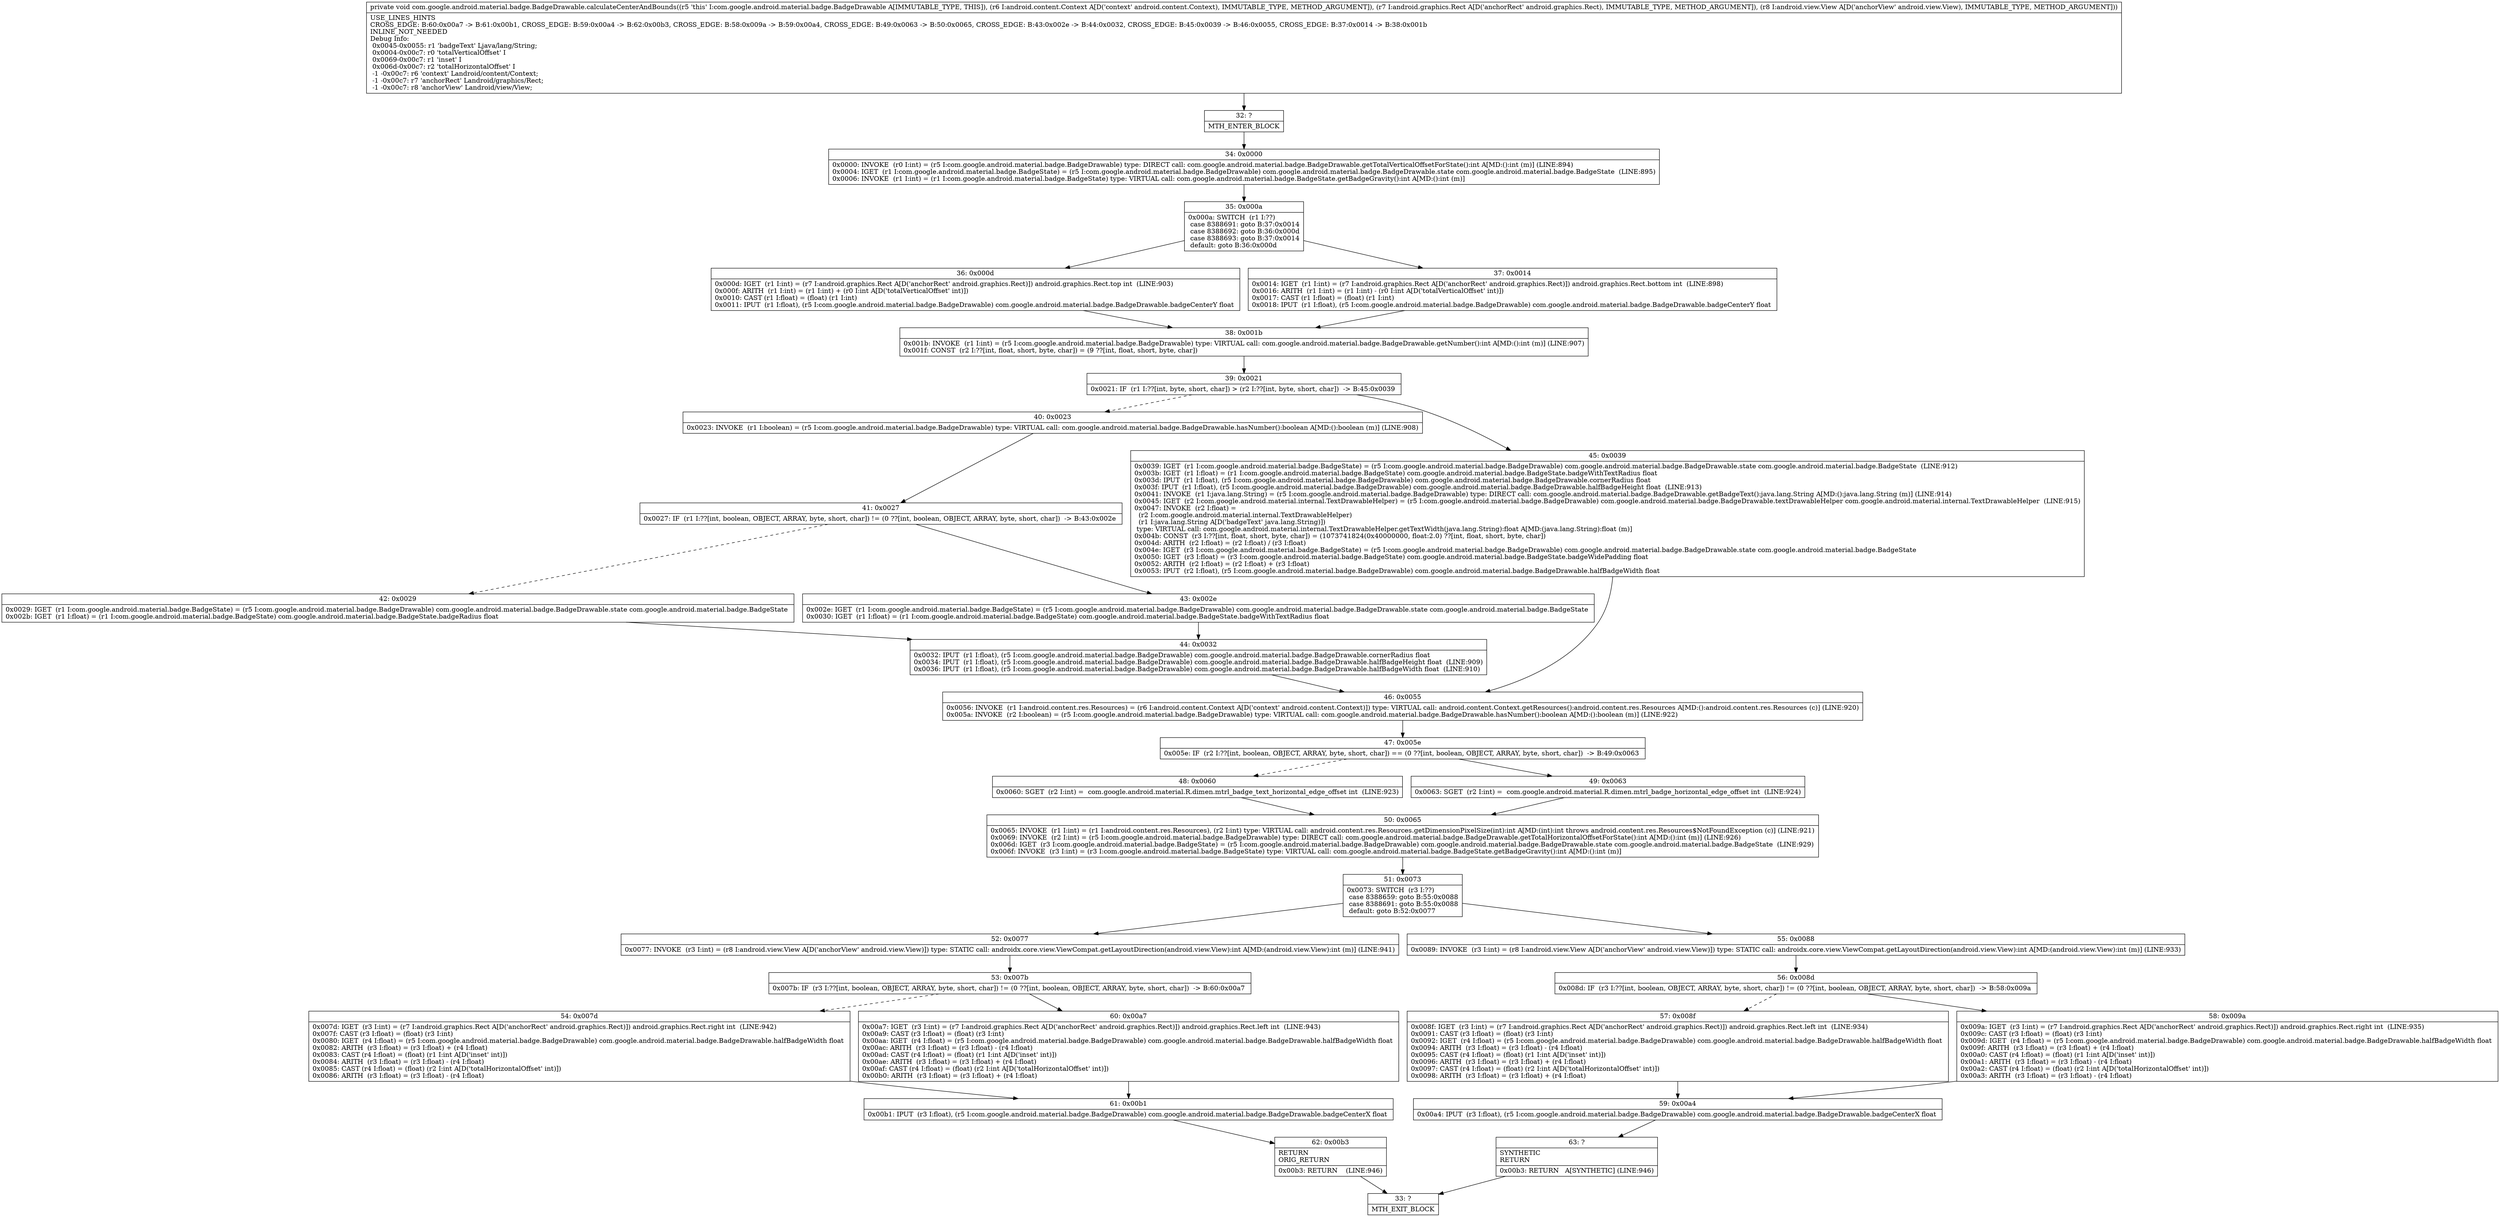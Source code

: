 digraph "CFG forcom.google.android.material.badge.BadgeDrawable.calculateCenterAndBounds(Landroid\/content\/Context;Landroid\/graphics\/Rect;Landroid\/view\/View;)V" {
Node_32 [shape=record,label="{32\:\ ?|MTH_ENTER_BLOCK\l}"];
Node_34 [shape=record,label="{34\:\ 0x0000|0x0000: INVOKE  (r0 I:int) = (r5 I:com.google.android.material.badge.BadgeDrawable) type: DIRECT call: com.google.android.material.badge.BadgeDrawable.getTotalVerticalOffsetForState():int A[MD:():int (m)] (LINE:894)\l0x0004: IGET  (r1 I:com.google.android.material.badge.BadgeState) = (r5 I:com.google.android.material.badge.BadgeDrawable) com.google.android.material.badge.BadgeDrawable.state com.google.android.material.badge.BadgeState  (LINE:895)\l0x0006: INVOKE  (r1 I:int) = (r1 I:com.google.android.material.badge.BadgeState) type: VIRTUAL call: com.google.android.material.badge.BadgeState.getBadgeGravity():int A[MD:():int (m)]\l}"];
Node_35 [shape=record,label="{35\:\ 0x000a|0x000a: SWITCH  (r1 I:??)\l case 8388691: goto B:37:0x0014\l case 8388692: goto B:36:0x000d\l case 8388693: goto B:37:0x0014\l default: goto B:36:0x000d \l}"];
Node_36 [shape=record,label="{36\:\ 0x000d|0x000d: IGET  (r1 I:int) = (r7 I:android.graphics.Rect A[D('anchorRect' android.graphics.Rect)]) android.graphics.Rect.top int  (LINE:903)\l0x000f: ARITH  (r1 I:int) = (r1 I:int) + (r0 I:int A[D('totalVerticalOffset' int)]) \l0x0010: CAST (r1 I:float) = (float) (r1 I:int) \l0x0011: IPUT  (r1 I:float), (r5 I:com.google.android.material.badge.BadgeDrawable) com.google.android.material.badge.BadgeDrawable.badgeCenterY float \l}"];
Node_38 [shape=record,label="{38\:\ 0x001b|0x001b: INVOKE  (r1 I:int) = (r5 I:com.google.android.material.badge.BadgeDrawable) type: VIRTUAL call: com.google.android.material.badge.BadgeDrawable.getNumber():int A[MD:():int (m)] (LINE:907)\l0x001f: CONST  (r2 I:??[int, float, short, byte, char]) = (9 ??[int, float, short, byte, char]) \l}"];
Node_39 [shape=record,label="{39\:\ 0x0021|0x0021: IF  (r1 I:??[int, byte, short, char]) \> (r2 I:??[int, byte, short, char])  \-\> B:45:0x0039 \l}"];
Node_40 [shape=record,label="{40\:\ 0x0023|0x0023: INVOKE  (r1 I:boolean) = (r5 I:com.google.android.material.badge.BadgeDrawable) type: VIRTUAL call: com.google.android.material.badge.BadgeDrawable.hasNumber():boolean A[MD:():boolean (m)] (LINE:908)\l}"];
Node_41 [shape=record,label="{41\:\ 0x0027|0x0027: IF  (r1 I:??[int, boolean, OBJECT, ARRAY, byte, short, char]) != (0 ??[int, boolean, OBJECT, ARRAY, byte, short, char])  \-\> B:43:0x002e \l}"];
Node_42 [shape=record,label="{42\:\ 0x0029|0x0029: IGET  (r1 I:com.google.android.material.badge.BadgeState) = (r5 I:com.google.android.material.badge.BadgeDrawable) com.google.android.material.badge.BadgeDrawable.state com.google.android.material.badge.BadgeState \l0x002b: IGET  (r1 I:float) = (r1 I:com.google.android.material.badge.BadgeState) com.google.android.material.badge.BadgeState.badgeRadius float \l}"];
Node_44 [shape=record,label="{44\:\ 0x0032|0x0032: IPUT  (r1 I:float), (r5 I:com.google.android.material.badge.BadgeDrawable) com.google.android.material.badge.BadgeDrawable.cornerRadius float \l0x0034: IPUT  (r1 I:float), (r5 I:com.google.android.material.badge.BadgeDrawable) com.google.android.material.badge.BadgeDrawable.halfBadgeHeight float  (LINE:909)\l0x0036: IPUT  (r1 I:float), (r5 I:com.google.android.material.badge.BadgeDrawable) com.google.android.material.badge.BadgeDrawable.halfBadgeWidth float  (LINE:910)\l}"];
Node_46 [shape=record,label="{46\:\ 0x0055|0x0056: INVOKE  (r1 I:android.content.res.Resources) = (r6 I:android.content.Context A[D('context' android.content.Context)]) type: VIRTUAL call: android.content.Context.getResources():android.content.res.Resources A[MD:():android.content.res.Resources (c)] (LINE:920)\l0x005a: INVOKE  (r2 I:boolean) = (r5 I:com.google.android.material.badge.BadgeDrawable) type: VIRTUAL call: com.google.android.material.badge.BadgeDrawable.hasNumber():boolean A[MD:():boolean (m)] (LINE:922)\l}"];
Node_47 [shape=record,label="{47\:\ 0x005e|0x005e: IF  (r2 I:??[int, boolean, OBJECT, ARRAY, byte, short, char]) == (0 ??[int, boolean, OBJECT, ARRAY, byte, short, char])  \-\> B:49:0x0063 \l}"];
Node_48 [shape=record,label="{48\:\ 0x0060|0x0060: SGET  (r2 I:int) =  com.google.android.material.R.dimen.mtrl_badge_text_horizontal_edge_offset int  (LINE:923)\l}"];
Node_50 [shape=record,label="{50\:\ 0x0065|0x0065: INVOKE  (r1 I:int) = (r1 I:android.content.res.Resources), (r2 I:int) type: VIRTUAL call: android.content.res.Resources.getDimensionPixelSize(int):int A[MD:(int):int throws android.content.res.Resources$NotFoundException (c)] (LINE:921)\l0x0069: INVOKE  (r2 I:int) = (r5 I:com.google.android.material.badge.BadgeDrawable) type: DIRECT call: com.google.android.material.badge.BadgeDrawable.getTotalHorizontalOffsetForState():int A[MD:():int (m)] (LINE:926)\l0x006d: IGET  (r3 I:com.google.android.material.badge.BadgeState) = (r5 I:com.google.android.material.badge.BadgeDrawable) com.google.android.material.badge.BadgeDrawable.state com.google.android.material.badge.BadgeState  (LINE:929)\l0x006f: INVOKE  (r3 I:int) = (r3 I:com.google.android.material.badge.BadgeState) type: VIRTUAL call: com.google.android.material.badge.BadgeState.getBadgeGravity():int A[MD:():int (m)]\l}"];
Node_51 [shape=record,label="{51\:\ 0x0073|0x0073: SWITCH  (r3 I:??)\l case 8388659: goto B:55:0x0088\l case 8388691: goto B:55:0x0088\l default: goto B:52:0x0077 \l}"];
Node_52 [shape=record,label="{52\:\ 0x0077|0x0077: INVOKE  (r3 I:int) = (r8 I:android.view.View A[D('anchorView' android.view.View)]) type: STATIC call: androidx.core.view.ViewCompat.getLayoutDirection(android.view.View):int A[MD:(android.view.View):int (m)] (LINE:941)\l}"];
Node_53 [shape=record,label="{53\:\ 0x007b|0x007b: IF  (r3 I:??[int, boolean, OBJECT, ARRAY, byte, short, char]) != (0 ??[int, boolean, OBJECT, ARRAY, byte, short, char])  \-\> B:60:0x00a7 \l}"];
Node_54 [shape=record,label="{54\:\ 0x007d|0x007d: IGET  (r3 I:int) = (r7 I:android.graphics.Rect A[D('anchorRect' android.graphics.Rect)]) android.graphics.Rect.right int  (LINE:942)\l0x007f: CAST (r3 I:float) = (float) (r3 I:int) \l0x0080: IGET  (r4 I:float) = (r5 I:com.google.android.material.badge.BadgeDrawable) com.google.android.material.badge.BadgeDrawable.halfBadgeWidth float \l0x0082: ARITH  (r3 I:float) = (r3 I:float) + (r4 I:float) \l0x0083: CAST (r4 I:float) = (float) (r1 I:int A[D('inset' int)]) \l0x0084: ARITH  (r3 I:float) = (r3 I:float) \- (r4 I:float) \l0x0085: CAST (r4 I:float) = (float) (r2 I:int A[D('totalHorizontalOffset' int)]) \l0x0086: ARITH  (r3 I:float) = (r3 I:float) \- (r4 I:float) \l}"];
Node_61 [shape=record,label="{61\:\ 0x00b1|0x00b1: IPUT  (r3 I:float), (r5 I:com.google.android.material.badge.BadgeDrawable) com.google.android.material.badge.BadgeDrawable.badgeCenterX float \l}"];
Node_62 [shape=record,label="{62\:\ 0x00b3|RETURN\lORIG_RETURN\l|0x00b3: RETURN    (LINE:946)\l}"];
Node_33 [shape=record,label="{33\:\ ?|MTH_EXIT_BLOCK\l}"];
Node_60 [shape=record,label="{60\:\ 0x00a7|0x00a7: IGET  (r3 I:int) = (r7 I:android.graphics.Rect A[D('anchorRect' android.graphics.Rect)]) android.graphics.Rect.left int  (LINE:943)\l0x00a9: CAST (r3 I:float) = (float) (r3 I:int) \l0x00aa: IGET  (r4 I:float) = (r5 I:com.google.android.material.badge.BadgeDrawable) com.google.android.material.badge.BadgeDrawable.halfBadgeWidth float \l0x00ac: ARITH  (r3 I:float) = (r3 I:float) \- (r4 I:float) \l0x00ad: CAST (r4 I:float) = (float) (r1 I:int A[D('inset' int)]) \l0x00ae: ARITH  (r3 I:float) = (r3 I:float) + (r4 I:float) \l0x00af: CAST (r4 I:float) = (float) (r2 I:int A[D('totalHorizontalOffset' int)]) \l0x00b0: ARITH  (r3 I:float) = (r3 I:float) + (r4 I:float) \l}"];
Node_55 [shape=record,label="{55\:\ 0x0088|0x0089: INVOKE  (r3 I:int) = (r8 I:android.view.View A[D('anchorView' android.view.View)]) type: STATIC call: androidx.core.view.ViewCompat.getLayoutDirection(android.view.View):int A[MD:(android.view.View):int (m)] (LINE:933)\l}"];
Node_56 [shape=record,label="{56\:\ 0x008d|0x008d: IF  (r3 I:??[int, boolean, OBJECT, ARRAY, byte, short, char]) != (0 ??[int, boolean, OBJECT, ARRAY, byte, short, char])  \-\> B:58:0x009a \l}"];
Node_57 [shape=record,label="{57\:\ 0x008f|0x008f: IGET  (r3 I:int) = (r7 I:android.graphics.Rect A[D('anchorRect' android.graphics.Rect)]) android.graphics.Rect.left int  (LINE:934)\l0x0091: CAST (r3 I:float) = (float) (r3 I:int) \l0x0092: IGET  (r4 I:float) = (r5 I:com.google.android.material.badge.BadgeDrawable) com.google.android.material.badge.BadgeDrawable.halfBadgeWidth float \l0x0094: ARITH  (r3 I:float) = (r3 I:float) \- (r4 I:float) \l0x0095: CAST (r4 I:float) = (float) (r1 I:int A[D('inset' int)]) \l0x0096: ARITH  (r3 I:float) = (r3 I:float) + (r4 I:float) \l0x0097: CAST (r4 I:float) = (float) (r2 I:int A[D('totalHorizontalOffset' int)]) \l0x0098: ARITH  (r3 I:float) = (r3 I:float) + (r4 I:float) \l}"];
Node_59 [shape=record,label="{59\:\ 0x00a4|0x00a4: IPUT  (r3 I:float), (r5 I:com.google.android.material.badge.BadgeDrawable) com.google.android.material.badge.BadgeDrawable.badgeCenterX float \l}"];
Node_63 [shape=record,label="{63\:\ ?|SYNTHETIC\lRETURN\l|0x00b3: RETURN   A[SYNTHETIC] (LINE:946)\l}"];
Node_58 [shape=record,label="{58\:\ 0x009a|0x009a: IGET  (r3 I:int) = (r7 I:android.graphics.Rect A[D('anchorRect' android.graphics.Rect)]) android.graphics.Rect.right int  (LINE:935)\l0x009c: CAST (r3 I:float) = (float) (r3 I:int) \l0x009d: IGET  (r4 I:float) = (r5 I:com.google.android.material.badge.BadgeDrawable) com.google.android.material.badge.BadgeDrawable.halfBadgeWidth float \l0x009f: ARITH  (r3 I:float) = (r3 I:float) + (r4 I:float) \l0x00a0: CAST (r4 I:float) = (float) (r1 I:int A[D('inset' int)]) \l0x00a1: ARITH  (r3 I:float) = (r3 I:float) \- (r4 I:float) \l0x00a2: CAST (r4 I:float) = (float) (r2 I:int A[D('totalHorizontalOffset' int)]) \l0x00a3: ARITH  (r3 I:float) = (r3 I:float) \- (r4 I:float) \l}"];
Node_49 [shape=record,label="{49\:\ 0x0063|0x0063: SGET  (r2 I:int) =  com.google.android.material.R.dimen.mtrl_badge_horizontal_edge_offset int  (LINE:924)\l}"];
Node_43 [shape=record,label="{43\:\ 0x002e|0x002e: IGET  (r1 I:com.google.android.material.badge.BadgeState) = (r5 I:com.google.android.material.badge.BadgeDrawable) com.google.android.material.badge.BadgeDrawable.state com.google.android.material.badge.BadgeState \l0x0030: IGET  (r1 I:float) = (r1 I:com.google.android.material.badge.BadgeState) com.google.android.material.badge.BadgeState.badgeWithTextRadius float \l}"];
Node_45 [shape=record,label="{45\:\ 0x0039|0x0039: IGET  (r1 I:com.google.android.material.badge.BadgeState) = (r5 I:com.google.android.material.badge.BadgeDrawable) com.google.android.material.badge.BadgeDrawable.state com.google.android.material.badge.BadgeState  (LINE:912)\l0x003b: IGET  (r1 I:float) = (r1 I:com.google.android.material.badge.BadgeState) com.google.android.material.badge.BadgeState.badgeWithTextRadius float \l0x003d: IPUT  (r1 I:float), (r5 I:com.google.android.material.badge.BadgeDrawable) com.google.android.material.badge.BadgeDrawable.cornerRadius float \l0x003f: IPUT  (r1 I:float), (r5 I:com.google.android.material.badge.BadgeDrawable) com.google.android.material.badge.BadgeDrawable.halfBadgeHeight float  (LINE:913)\l0x0041: INVOKE  (r1 I:java.lang.String) = (r5 I:com.google.android.material.badge.BadgeDrawable) type: DIRECT call: com.google.android.material.badge.BadgeDrawable.getBadgeText():java.lang.String A[MD:():java.lang.String (m)] (LINE:914)\l0x0045: IGET  (r2 I:com.google.android.material.internal.TextDrawableHelper) = (r5 I:com.google.android.material.badge.BadgeDrawable) com.google.android.material.badge.BadgeDrawable.textDrawableHelper com.google.android.material.internal.TextDrawableHelper  (LINE:915)\l0x0047: INVOKE  (r2 I:float) = \l  (r2 I:com.google.android.material.internal.TextDrawableHelper)\l  (r1 I:java.lang.String A[D('badgeText' java.lang.String)])\l type: VIRTUAL call: com.google.android.material.internal.TextDrawableHelper.getTextWidth(java.lang.String):float A[MD:(java.lang.String):float (m)]\l0x004b: CONST  (r3 I:??[int, float, short, byte, char]) = (1073741824(0x40000000, float:2.0) ??[int, float, short, byte, char]) \l0x004d: ARITH  (r2 I:float) = (r2 I:float) \/ (r3 I:float) \l0x004e: IGET  (r3 I:com.google.android.material.badge.BadgeState) = (r5 I:com.google.android.material.badge.BadgeDrawable) com.google.android.material.badge.BadgeDrawable.state com.google.android.material.badge.BadgeState \l0x0050: IGET  (r3 I:float) = (r3 I:com.google.android.material.badge.BadgeState) com.google.android.material.badge.BadgeState.badgeWidePadding float \l0x0052: ARITH  (r2 I:float) = (r2 I:float) + (r3 I:float) \l0x0053: IPUT  (r2 I:float), (r5 I:com.google.android.material.badge.BadgeDrawable) com.google.android.material.badge.BadgeDrawable.halfBadgeWidth float \l}"];
Node_37 [shape=record,label="{37\:\ 0x0014|0x0014: IGET  (r1 I:int) = (r7 I:android.graphics.Rect A[D('anchorRect' android.graphics.Rect)]) android.graphics.Rect.bottom int  (LINE:898)\l0x0016: ARITH  (r1 I:int) = (r1 I:int) \- (r0 I:int A[D('totalVerticalOffset' int)]) \l0x0017: CAST (r1 I:float) = (float) (r1 I:int) \l0x0018: IPUT  (r1 I:float), (r5 I:com.google.android.material.badge.BadgeDrawable) com.google.android.material.badge.BadgeDrawable.badgeCenterY float \l}"];
MethodNode[shape=record,label="{private void com.google.android.material.badge.BadgeDrawable.calculateCenterAndBounds((r5 'this' I:com.google.android.material.badge.BadgeDrawable A[IMMUTABLE_TYPE, THIS]), (r6 I:android.content.Context A[D('context' android.content.Context), IMMUTABLE_TYPE, METHOD_ARGUMENT]), (r7 I:android.graphics.Rect A[D('anchorRect' android.graphics.Rect), IMMUTABLE_TYPE, METHOD_ARGUMENT]), (r8 I:android.view.View A[D('anchorView' android.view.View), IMMUTABLE_TYPE, METHOD_ARGUMENT]))  | USE_LINES_HINTS\lCROSS_EDGE: B:60:0x00a7 \-\> B:61:0x00b1, CROSS_EDGE: B:59:0x00a4 \-\> B:62:0x00b3, CROSS_EDGE: B:58:0x009a \-\> B:59:0x00a4, CROSS_EDGE: B:49:0x0063 \-\> B:50:0x0065, CROSS_EDGE: B:43:0x002e \-\> B:44:0x0032, CROSS_EDGE: B:45:0x0039 \-\> B:46:0x0055, CROSS_EDGE: B:37:0x0014 \-\> B:38:0x001b\lINLINE_NOT_NEEDED\lDebug Info:\l  0x0045\-0x0055: r1 'badgeText' Ljava\/lang\/String;\l  0x0004\-0x00c7: r0 'totalVerticalOffset' I\l  0x0069\-0x00c7: r1 'inset' I\l  0x006d\-0x00c7: r2 'totalHorizontalOffset' I\l  \-1 \-0x00c7: r6 'context' Landroid\/content\/Context;\l  \-1 \-0x00c7: r7 'anchorRect' Landroid\/graphics\/Rect;\l  \-1 \-0x00c7: r8 'anchorView' Landroid\/view\/View;\l}"];
MethodNode -> Node_32;Node_32 -> Node_34;
Node_34 -> Node_35;
Node_35 -> Node_36;
Node_35 -> Node_37;
Node_36 -> Node_38;
Node_38 -> Node_39;
Node_39 -> Node_40[style=dashed];
Node_39 -> Node_45;
Node_40 -> Node_41;
Node_41 -> Node_42[style=dashed];
Node_41 -> Node_43;
Node_42 -> Node_44;
Node_44 -> Node_46;
Node_46 -> Node_47;
Node_47 -> Node_48[style=dashed];
Node_47 -> Node_49;
Node_48 -> Node_50;
Node_50 -> Node_51;
Node_51 -> Node_52;
Node_51 -> Node_55;
Node_52 -> Node_53;
Node_53 -> Node_54[style=dashed];
Node_53 -> Node_60;
Node_54 -> Node_61;
Node_61 -> Node_62;
Node_62 -> Node_33;
Node_60 -> Node_61;
Node_55 -> Node_56;
Node_56 -> Node_57[style=dashed];
Node_56 -> Node_58;
Node_57 -> Node_59;
Node_59 -> Node_63;
Node_63 -> Node_33;
Node_58 -> Node_59;
Node_49 -> Node_50;
Node_43 -> Node_44;
Node_45 -> Node_46;
Node_37 -> Node_38;
}

